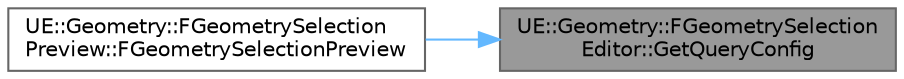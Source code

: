 digraph "UE::Geometry::FGeometrySelectionEditor::GetQueryConfig"
{
 // INTERACTIVE_SVG=YES
 // LATEX_PDF_SIZE
  bgcolor="transparent";
  edge [fontname=Helvetica,fontsize=10,labelfontname=Helvetica,labelfontsize=10];
  node [fontname=Helvetica,fontsize=10,shape=box,height=0.2,width=0.4];
  rankdir="RL";
  Node1 [id="Node000001",label="UE::Geometry::FGeometrySelection\lEditor::GetQueryConfig",height=0.2,width=0.4,color="gray40", fillcolor="grey60", style="filled", fontcolor="black",tooltip=" "];
  Node1 -> Node2 [id="edge1_Node000001_Node000002",dir="back",color="steelblue1",style="solid",tooltip=" "];
  Node2 [id="Node000002",label="UE::Geometry::FGeometrySelection\lPreview::FGeometrySelectionPreview",height=0.2,width=0.4,color="grey40", fillcolor="white", style="filled",URL="$da/dbb/classUE_1_1Geometry_1_1FGeometrySelectionPreview.html#a49c6e4d55816ffe7e56d4ac5b32fddff",tooltip=" "];
}
